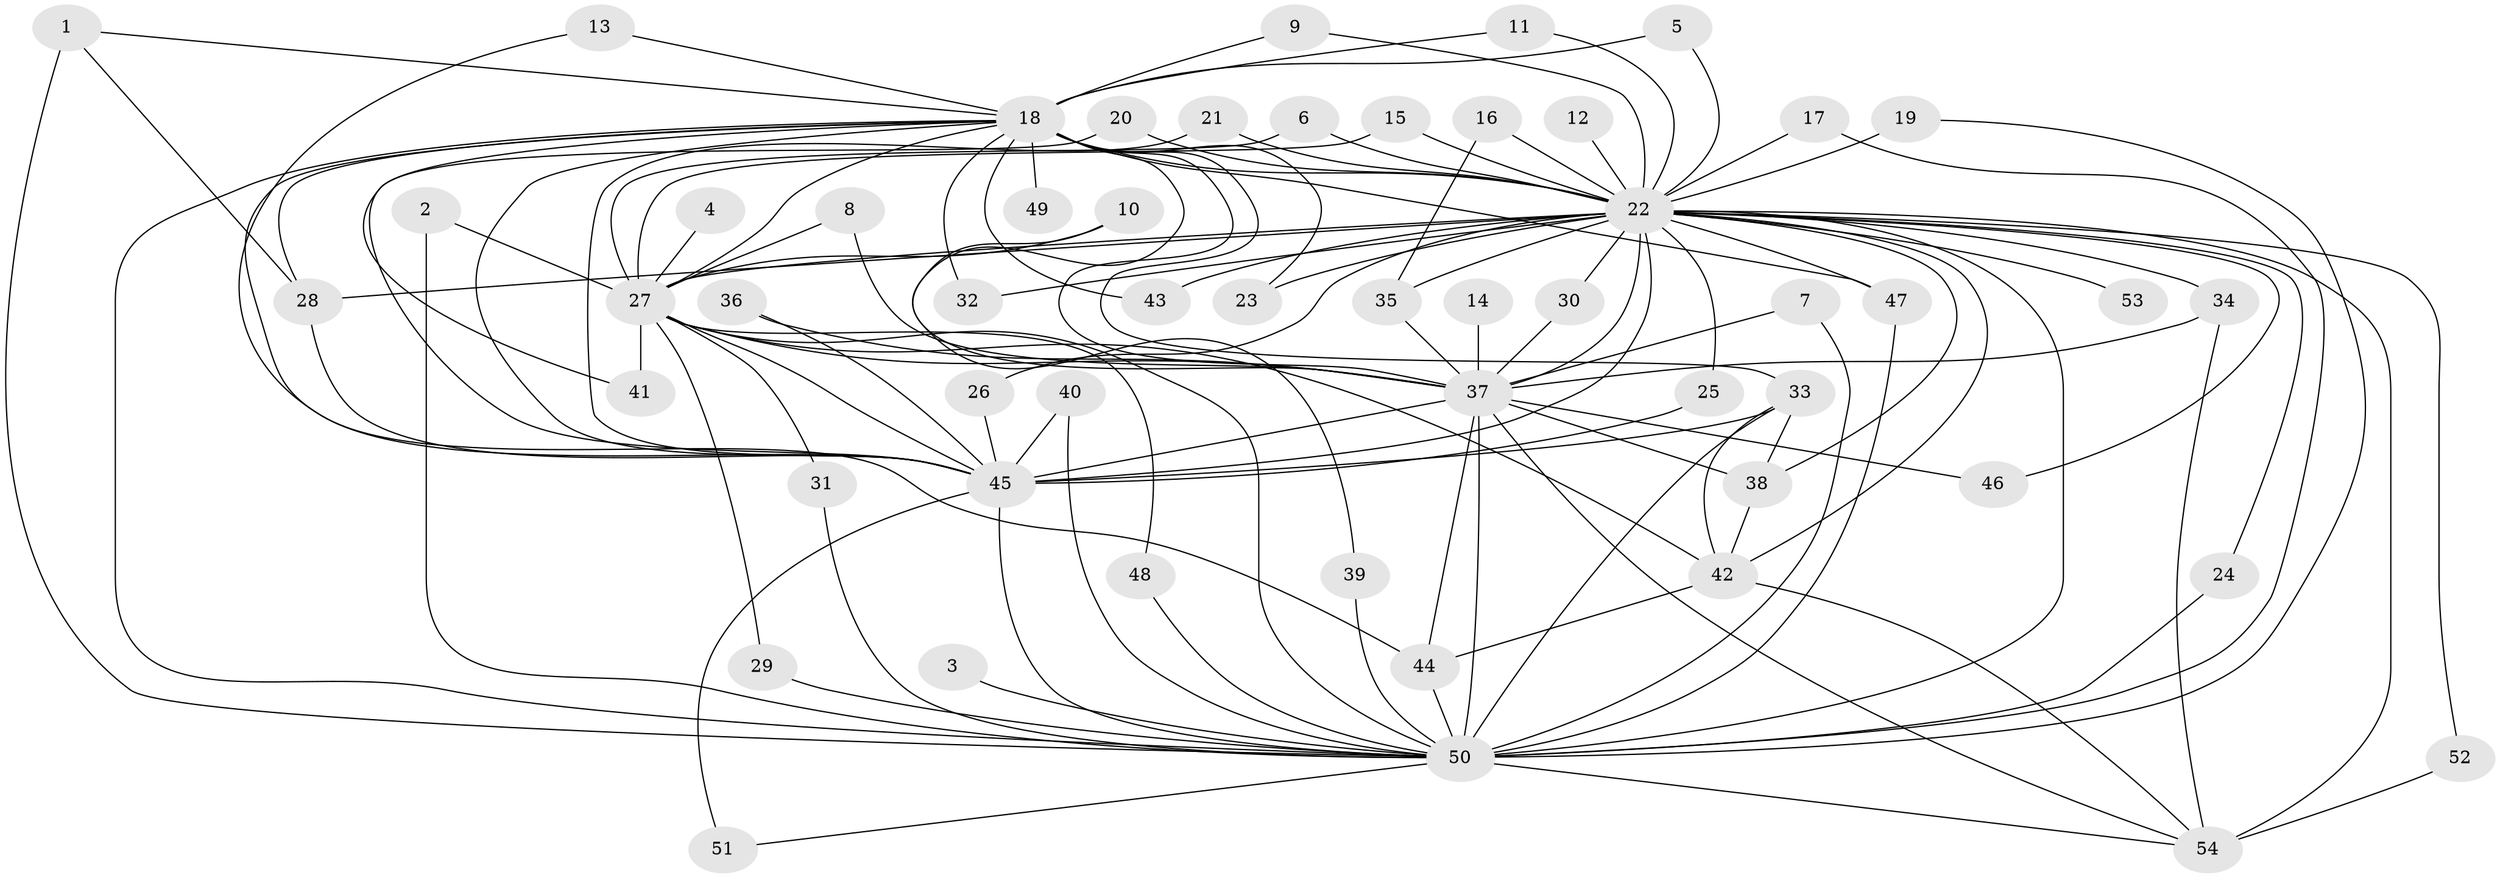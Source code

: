 // original degree distribution, {19: 0.028037383177570093, 22: 0.009345794392523364, 27: 0.009345794392523364, 23: 0.009345794392523364, 30: 0.018691588785046728, 20: 0.009345794392523364, 25: 0.009345794392523364, 6: 0.009345794392523364, 3: 0.16822429906542055, 4: 0.09345794392523364, 5: 0.009345794392523364, 2: 0.616822429906542, 7: 0.009345794392523364}
// Generated by graph-tools (version 1.1) at 2025/49/03/09/25 03:49:40]
// undirected, 54 vertices, 117 edges
graph export_dot {
graph [start="1"]
  node [color=gray90,style=filled];
  1;
  2;
  3;
  4;
  5;
  6;
  7;
  8;
  9;
  10;
  11;
  12;
  13;
  14;
  15;
  16;
  17;
  18;
  19;
  20;
  21;
  22;
  23;
  24;
  25;
  26;
  27;
  28;
  29;
  30;
  31;
  32;
  33;
  34;
  35;
  36;
  37;
  38;
  39;
  40;
  41;
  42;
  43;
  44;
  45;
  46;
  47;
  48;
  49;
  50;
  51;
  52;
  53;
  54;
  1 -- 18 [weight=1.0];
  1 -- 28 [weight=1.0];
  1 -- 50 [weight=1.0];
  2 -- 27 [weight=1.0];
  2 -- 50 [weight=1.0];
  3 -- 50 [weight=1.0];
  4 -- 27 [weight=2.0];
  5 -- 18 [weight=1.0];
  5 -- 22 [weight=1.0];
  6 -- 22 [weight=2.0];
  6 -- 27 [weight=1.0];
  7 -- 37 [weight=1.0];
  7 -- 50 [weight=1.0];
  8 -- 27 [weight=1.0];
  8 -- 37 [weight=1.0];
  9 -- 18 [weight=1.0];
  9 -- 22 [weight=1.0];
  10 -- 27 [weight=1.0];
  10 -- 37 [weight=1.0];
  11 -- 18 [weight=1.0];
  11 -- 22 [weight=1.0];
  12 -- 22 [weight=2.0];
  13 -- 18 [weight=1.0];
  13 -- 45 [weight=1.0];
  14 -- 37 [weight=2.0];
  15 -- 22 [weight=1.0];
  15 -- 27 [weight=1.0];
  16 -- 22 [weight=2.0];
  16 -- 35 [weight=1.0];
  17 -- 22 [weight=2.0];
  17 -- 50 [weight=1.0];
  18 -- 22 [weight=5.0];
  18 -- 23 [weight=1.0];
  18 -- 27 [weight=3.0];
  18 -- 28 [weight=1.0];
  18 -- 32 [weight=1.0];
  18 -- 33 [weight=1.0];
  18 -- 37 [weight=2.0];
  18 -- 39 [weight=1.0];
  18 -- 41 [weight=1.0];
  18 -- 43 [weight=1.0];
  18 -- 44 [weight=1.0];
  18 -- 45 [weight=2.0];
  18 -- 47 [weight=1.0];
  18 -- 49 [weight=1.0];
  18 -- 50 [weight=1.0];
  19 -- 22 [weight=2.0];
  19 -- 50 [weight=1.0];
  20 -- 22 [weight=1.0];
  20 -- 45 [weight=1.0];
  21 -- 22 [weight=3.0];
  21 -- 45 [weight=1.0];
  22 -- 23 [weight=1.0];
  22 -- 24 [weight=1.0];
  22 -- 25 [weight=1.0];
  22 -- 26 [weight=1.0];
  22 -- 27 [weight=9.0];
  22 -- 28 [weight=2.0];
  22 -- 30 [weight=1.0];
  22 -- 32 [weight=1.0];
  22 -- 34 [weight=1.0];
  22 -- 35 [weight=2.0];
  22 -- 37 [weight=5.0];
  22 -- 38 [weight=1.0];
  22 -- 42 [weight=1.0];
  22 -- 43 [weight=1.0];
  22 -- 45 [weight=7.0];
  22 -- 46 [weight=1.0];
  22 -- 47 [weight=1.0];
  22 -- 50 [weight=7.0];
  22 -- 52 [weight=1.0];
  22 -- 53 [weight=3.0];
  22 -- 54 [weight=2.0];
  24 -- 50 [weight=1.0];
  25 -- 45 [weight=1.0];
  26 -- 45 [weight=1.0];
  27 -- 29 [weight=1.0];
  27 -- 31 [weight=1.0];
  27 -- 37 [weight=4.0];
  27 -- 41 [weight=1.0];
  27 -- 42 [weight=1.0];
  27 -- 45 [weight=4.0];
  27 -- 48 [weight=1.0];
  27 -- 50 [weight=2.0];
  28 -- 45 [weight=1.0];
  29 -- 50 [weight=1.0];
  30 -- 37 [weight=1.0];
  31 -- 50 [weight=1.0];
  33 -- 38 [weight=1.0];
  33 -- 42 [weight=1.0];
  33 -- 45 [weight=1.0];
  33 -- 50 [weight=1.0];
  34 -- 37 [weight=1.0];
  34 -- 54 [weight=1.0];
  35 -- 37 [weight=1.0];
  36 -- 37 [weight=1.0];
  36 -- 45 [weight=1.0];
  37 -- 38 [weight=1.0];
  37 -- 44 [weight=1.0];
  37 -- 45 [weight=2.0];
  37 -- 46 [weight=1.0];
  37 -- 50 [weight=1.0];
  37 -- 54 [weight=1.0];
  38 -- 42 [weight=1.0];
  39 -- 50 [weight=1.0];
  40 -- 45 [weight=1.0];
  40 -- 50 [weight=1.0];
  42 -- 44 [weight=1.0];
  42 -- 54 [weight=1.0];
  44 -- 50 [weight=1.0];
  45 -- 50 [weight=2.0];
  45 -- 51 [weight=1.0];
  47 -- 50 [weight=1.0];
  48 -- 50 [weight=1.0];
  50 -- 51 [weight=1.0];
  50 -- 54 [weight=1.0];
  52 -- 54 [weight=1.0];
}

